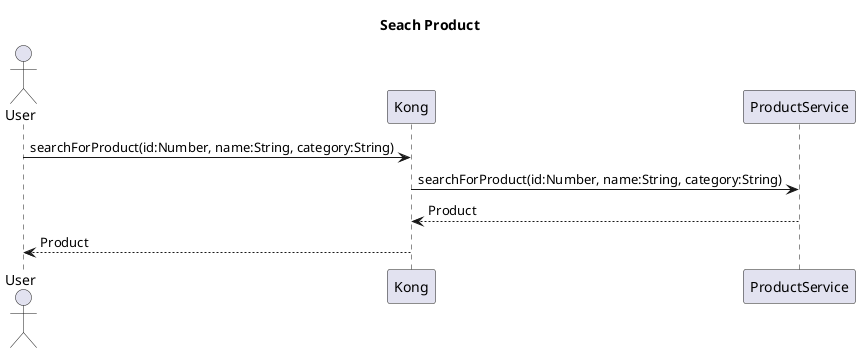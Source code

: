 @startuml search-product
title Seach Product
actor User

User -> Kong : searchForProduct(id:Number, name:String, category:String)
Kong -> ProductService : searchForProduct(id:Number, name:String, category:String)
ProductService --> Kong : Product
Kong --> User : Product

@enduml